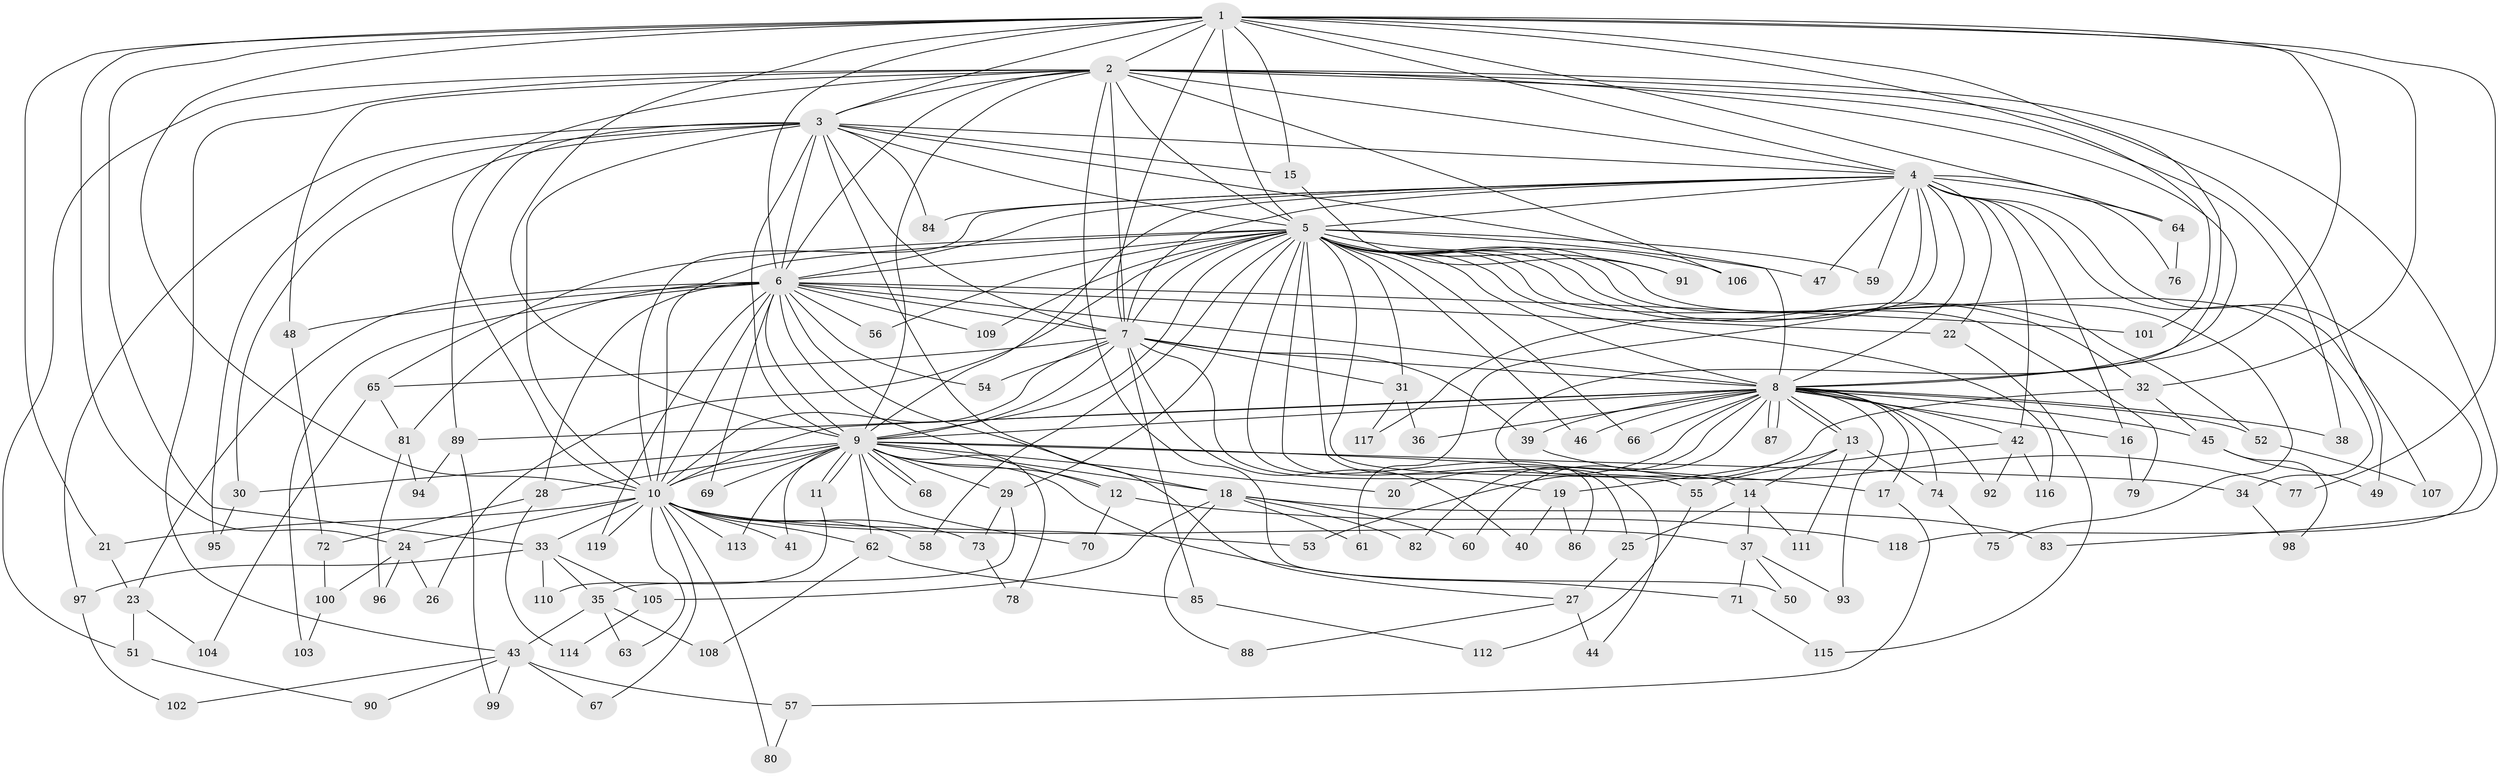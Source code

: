 // Generated by graph-tools (version 1.1) at 2025/25/03/09/25 03:25:40]
// undirected, 119 vertices, 263 edges
graph export_dot {
graph [start="1"]
  node [color=gray90,style=filled];
  1;
  2;
  3;
  4;
  5;
  6;
  7;
  8;
  9;
  10;
  11;
  12;
  13;
  14;
  15;
  16;
  17;
  18;
  19;
  20;
  21;
  22;
  23;
  24;
  25;
  26;
  27;
  28;
  29;
  30;
  31;
  32;
  33;
  34;
  35;
  36;
  37;
  38;
  39;
  40;
  41;
  42;
  43;
  44;
  45;
  46;
  47;
  48;
  49;
  50;
  51;
  52;
  53;
  54;
  55;
  56;
  57;
  58;
  59;
  60;
  61;
  62;
  63;
  64;
  65;
  66;
  67;
  68;
  69;
  70;
  71;
  72;
  73;
  74;
  75;
  76;
  77;
  78;
  79;
  80;
  81;
  82;
  83;
  84;
  85;
  86;
  87;
  88;
  89;
  90;
  91;
  92;
  93;
  94;
  95;
  96;
  97;
  98;
  99;
  100;
  101;
  102;
  103;
  104;
  105;
  106;
  107;
  108;
  109;
  110;
  111;
  112;
  113;
  114;
  115;
  116;
  117;
  118;
  119;
  1 -- 2;
  1 -- 3;
  1 -- 4;
  1 -- 5;
  1 -- 6;
  1 -- 7;
  1 -- 8;
  1 -- 9;
  1 -- 10;
  1 -- 14;
  1 -- 15;
  1 -- 21;
  1 -- 24;
  1 -- 32;
  1 -- 33;
  1 -- 64;
  1 -- 77;
  1 -- 101;
  2 -- 3;
  2 -- 4;
  2 -- 5;
  2 -- 6;
  2 -- 7;
  2 -- 8;
  2 -- 9;
  2 -- 10;
  2 -- 38;
  2 -- 43;
  2 -- 48;
  2 -- 49;
  2 -- 50;
  2 -- 51;
  2 -- 83;
  2 -- 106;
  3 -- 4;
  3 -- 5;
  3 -- 6;
  3 -- 7;
  3 -- 8;
  3 -- 9;
  3 -- 10;
  3 -- 15;
  3 -- 27;
  3 -- 30;
  3 -- 84;
  3 -- 89;
  3 -- 95;
  3 -- 97;
  4 -- 5;
  4 -- 6;
  4 -- 7;
  4 -- 8;
  4 -- 9;
  4 -- 10;
  4 -- 16;
  4 -- 22;
  4 -- 42;
  4 -- 47;
  4 -- 59;
  4 -- 61;
  4 -- 64;
  4 -- 76;
  4 -- 84;
  4 -- 107;
  4 -- 117;
  4 -- 118;
  5 -- 6;
  5 -- 7;
  5 -- 8;
  5 -- 9;
  5 -- 10;
  5 -- 25;
  5 -- 26;
  5 -- 29;
  5 -- 31;
  5 -- 32;
  5 -- 34;
  5 -- 44;
  5 -- 46;
  5 -- 47;
  5 -- 52;
  5 -- 55;
  5 -- 56;
  5 -- 58;
  5 -- 59;
  5 -- 65;
  5 -- 66;
  5 -- 75;
  5 -- 79;
  5 -- 86;
  5 -- 91;
  5 -- 106;
  5 -- 109;
  5 -- 116;
  6 -- 7;
  6 -- 8;
  6 -- 9;
  6 -- 10;
  6 -- 12;
  6 -- 18;
  6 -- 22;
  6 -- 23;
  6 -- 28;
  6 -- 48;
  6 -- 54;
  6 -- 56;
  6 -- 69;
  6 -- 81;
  6 -- 101;
  6 -- 103;
  6 -- 109;
  6 -- 119;
  7 -- 8;
  7 -- 9;
  7 -- 10;
  7 -- 19;
  7 -- 31;
  7 -- 39;
  7 -- 40;
  7 -- 54;
  7 -- 65;
  7 -- 85;
  8 -- 9;
  8 -- 10;
  8 -- 13;
  8 -- 13;
  8 -- 16;
  8 -- 17;
  8 -- 20;
  8 -- 36;
  8 -- 38;
  8 -- 39;
  8 -- 42;
  8 -- 45;
  8 -- 46;
  8 -- 52;
  8 -- 60;
  8 -- 66;
  8 -- 74;
  8 -- 82;
  8 -- 87;
  8 -- 87;
  8 -- 89;
  8 -- 92;
  8 -- 93;
  9 -- 10;
  9 -- 11;
  9 -- 11;
  9 -- 12;
  9 -- 17;
  9 -- 18;
  9 -- 20;
  9 -- 28;
  9 -- 29;
  9 -- 30;
  9 -- 34;
  9 -- 41;
  9 -- 62;
  9 -- 68;
  9 -- 68;
  9 -- 69;
  9 -- 70;
  9 -- 71;
  9 -- 78;
  9 -- 113;
  10 -- 21;
  10 -- 24;
  10 -- 33;
  10 -- 37;
  10 -- 41;
  10 -- 53;
  10 -- 58;
  10 -- 62;
  10 -- 63;
  10 -- 67;
  10 -- 73;
  10 -- 80;
  10 -- 113;
  10 -- 119;
  11 -- 110;
  12 -- 70;
  12 -- 118;
  13 -- 14;
  13 -- 19;
  13 -- 74;
  13 -- 111;
  14 -- 25;
  14 -- 37;
  14 -- 111;
  15 -- 91;
  16 -- 79;
  17 -- 57;
  18 -- 60;
  18 -- 61;
  18 -- 82;
  18 -- 83;
  18 -- 88;
  18 -- 105;
  19 -- 40;
  19 -- 86;
  21 -- 23;
  22 -- 115;
  23 -- 51;
  23 -- 104;
  24 -- 26;
  24 -- 96;
  24 -- 100;
  25 -- 27;
  27 -- 44;
  27 -- 88;
  28 -- 72;
  28 -- 114;
  29 -- 35;
  29 -- 73;
  30 -- 95;
  31 -- 36;
  31 -- 117;
  32 -- 45;
  32 -- 53;
  33 -- 35;
  33 -- 97;
  33 -- 105;
  33 -- 110;
  34 -- 98;
  35 -- 43;
  35 -- 63;
  35 -- 108;
  37 -- 50;
  37 -- 71;
  37 -- 93;
  39 -- 77;
  42 -- 55;
  42 -- 92;
  42 -- 116;
  43 -- 57;
  43 -- 67;
  43 -- 90;
  43 -- 99;
  43 -- 102;
  45 -- 49;
  45 -- 98;
  48 -- 72;
  51 -- 90;
  52 -- 107;
  55 -- 112;
  57 -- 80;
  62 -- 85;
  62 -- 108;
  64 -- 76;
  65 -- 81;
  65 -- 104;
  71 -- 115;
  72 -- 100;
  73 -- 78;
  74 -- 75;
  81 -- 94;
  81 -- 96;
  85 -- 112;
  89 -- 94;
  89 -- 99;
  97 -- 102;
  100 -- 103;
  105 -- 114;
}
